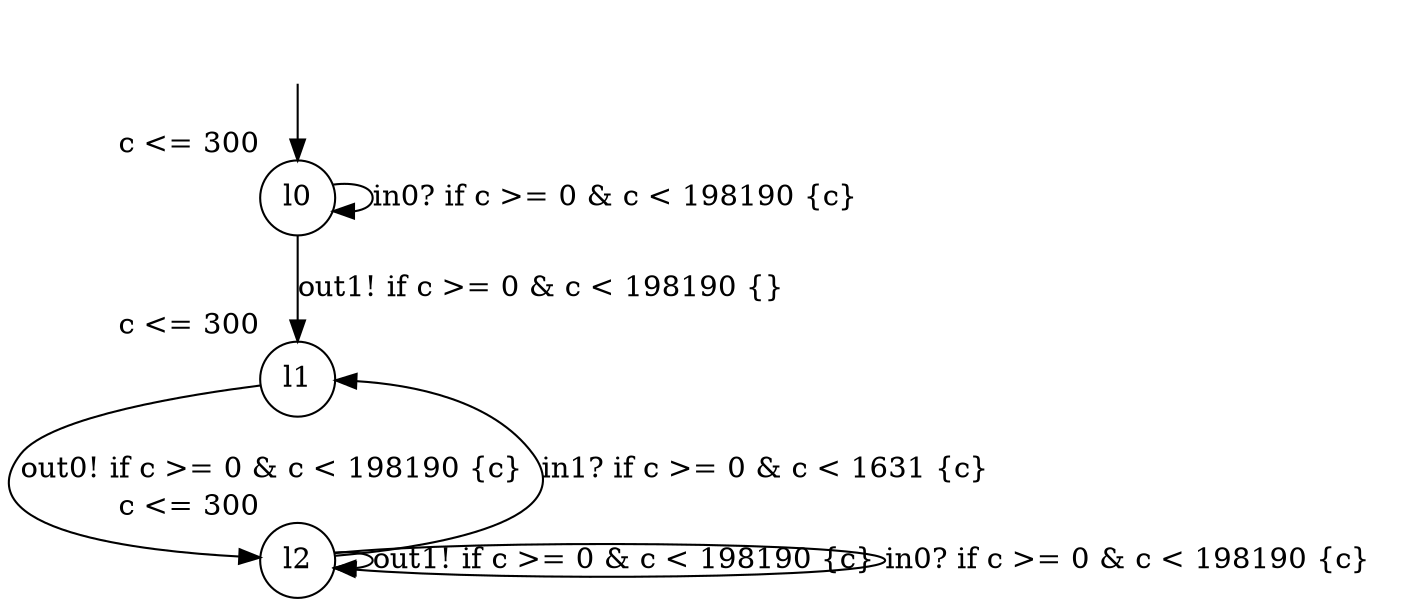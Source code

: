 digraph g {
__start0 [label="" shape="none"];
l0 [shape="circle" margin=0 label="l0", xlabel="c <= 300"];
l1 [shape="circle" margin=0 label="l1", xlabel="c <= 300"];
l2 [shape="circle" margin=0 label="l2", xlabel="c <= 300"];
l0 -> l0 [label="in0? if c >= 0 & c < 198190 {c} "];
l0 -> l1 [label="out1! if c >= 0 & c < 198190 {} "];
l1 -> l2 [label="out0! if c >= 0 & c < 198190 {c} "];
l2 -> l1 [label="in1? if c >= 0 & c < 1631 {c} "];
l2 -> l2 [label="out1! if c >= 0 & c < 198190 {c} "];
l2 -> l2 [label="in0? if c >= 0 & c < 198190 {c} "];
__start0 -> l0;
}
